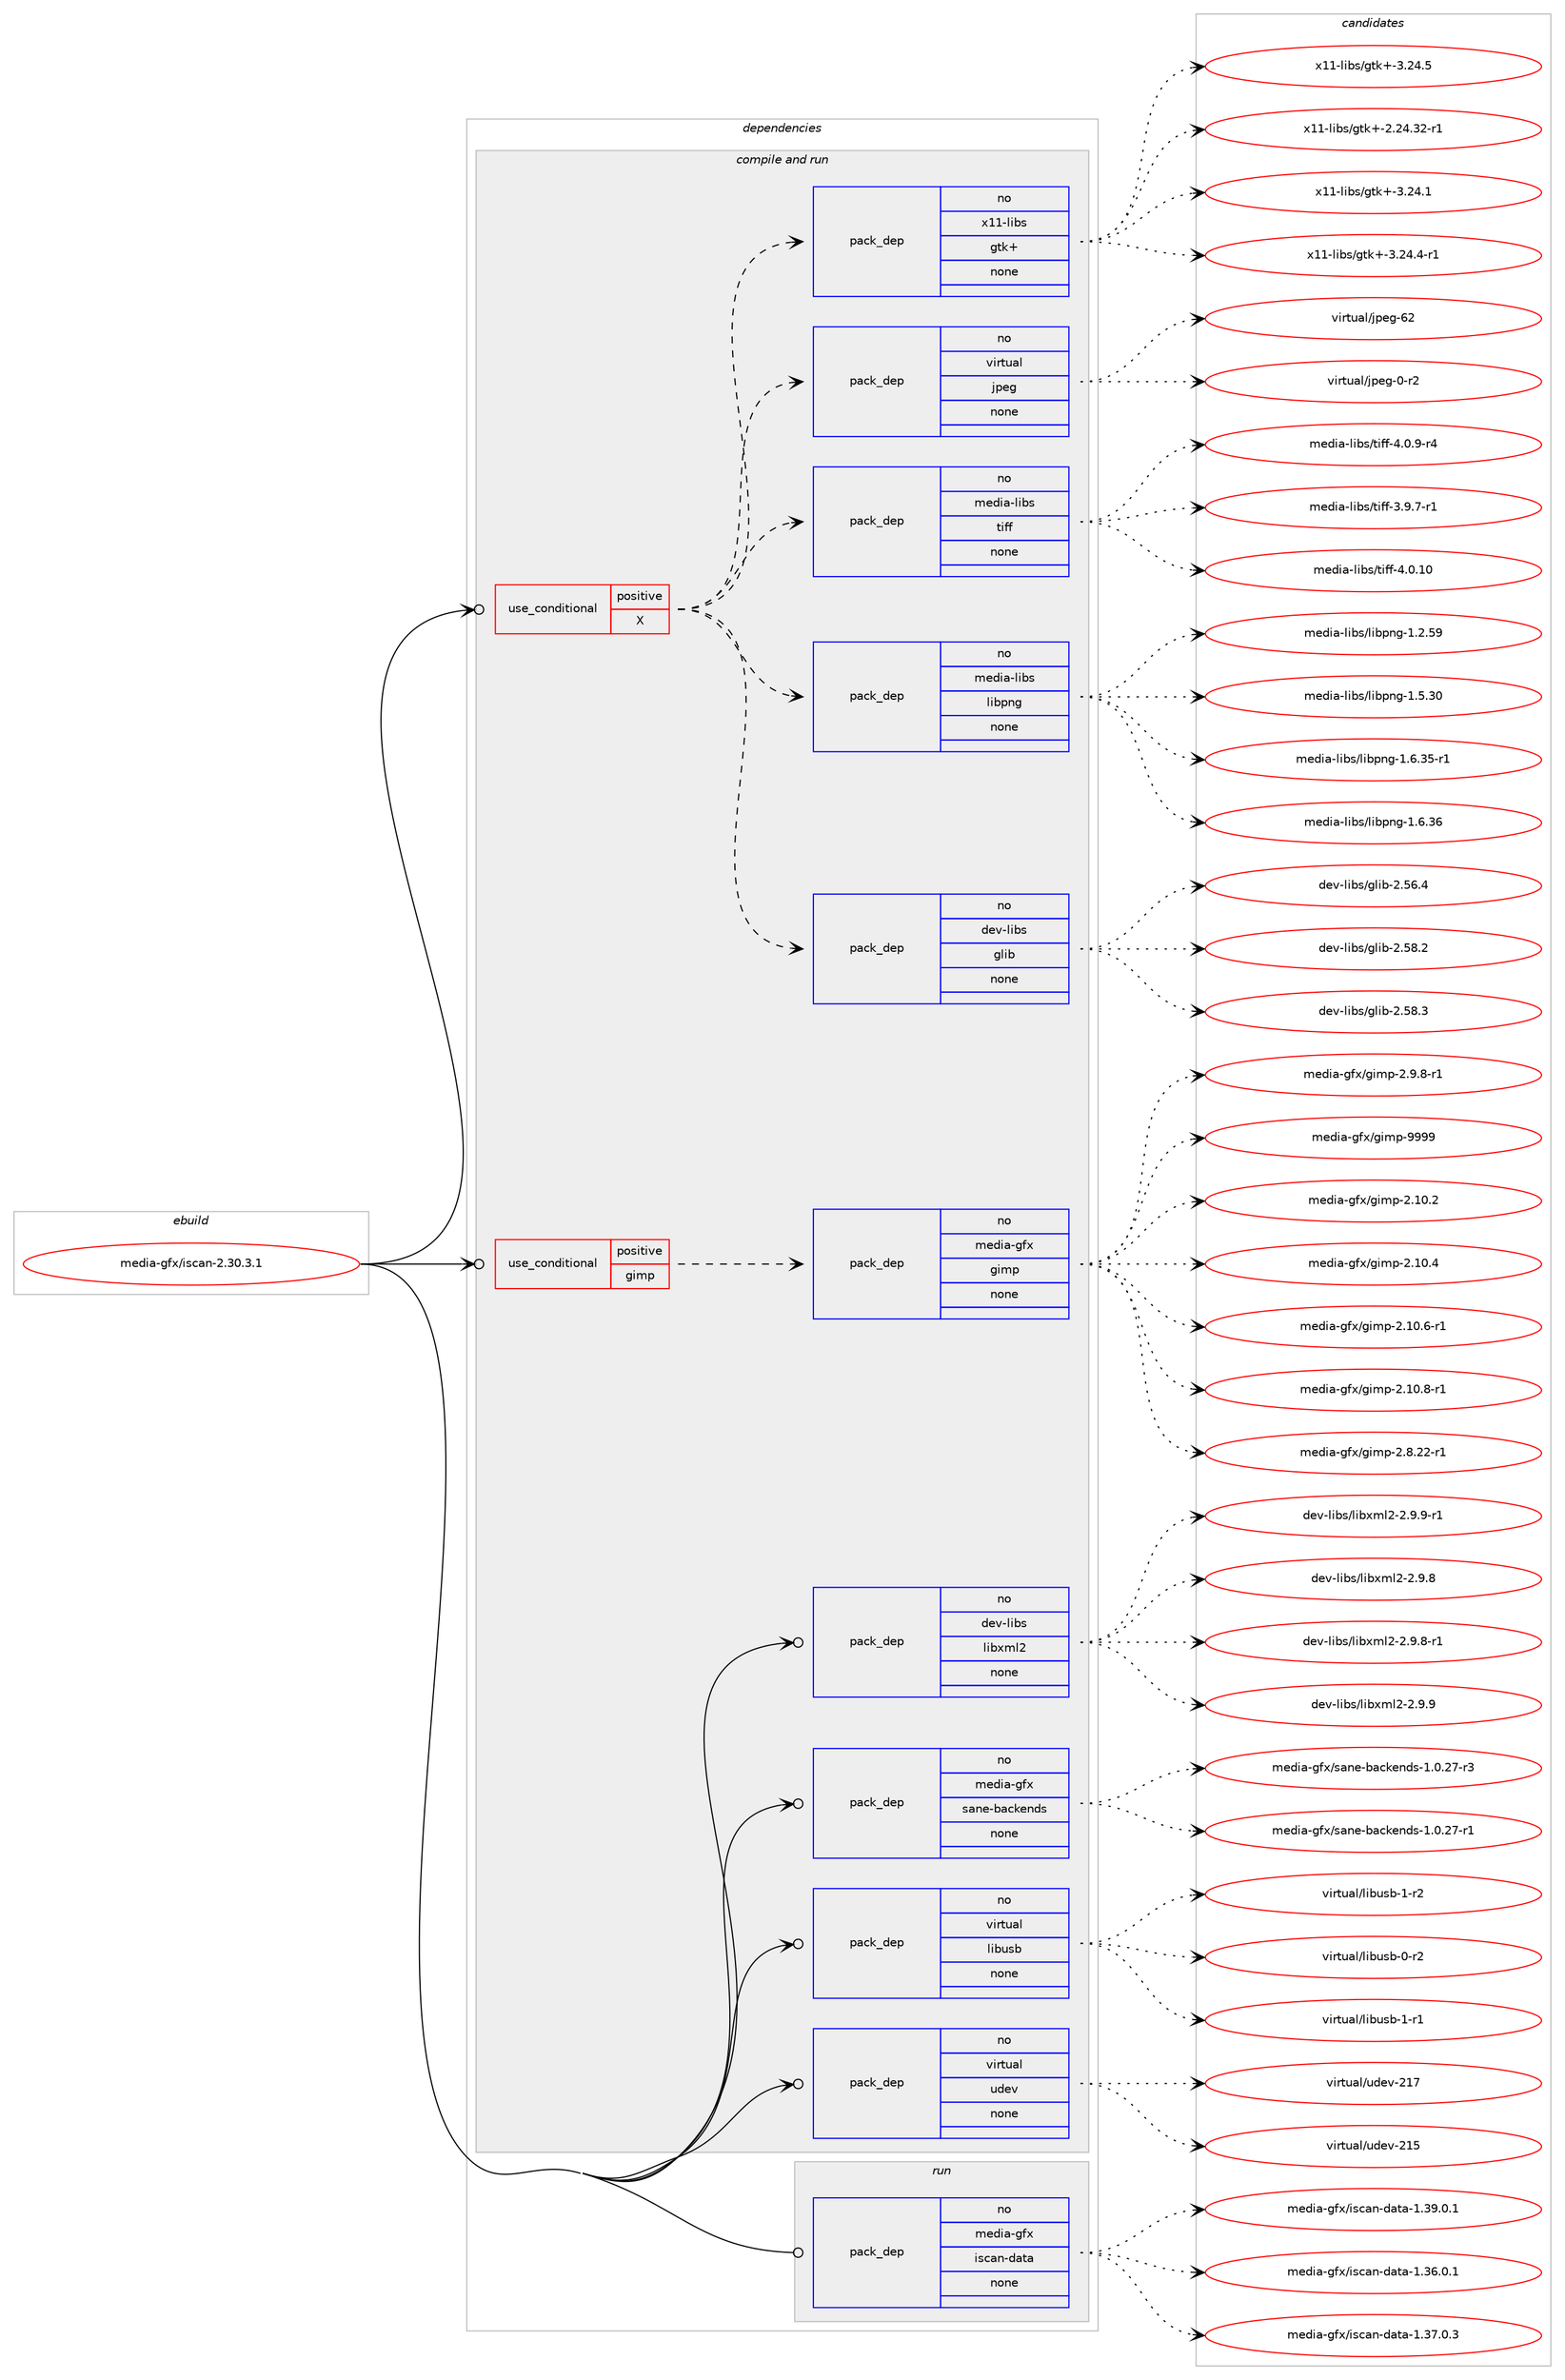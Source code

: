 digraph prolog {

# *************
# Graph options
# *************

newrank=true;
concentrate=true;
compound=true;
graph [rankdir=LR,fontname=Helvetica,fontsize=10,ranksep=1.5];#, ranksep=2.5, nodesep=0.2];
edge  [arrowhead=vee];
node  [fontname=Helvetica,fontsize=10];

# **********
# The ebuild
# **********

subgraph cluster_leftcol {
color=gray;
rank=same;
label=<<i>ebuild</i>>;
id [label="media-gfx/iscan-2.30.3.1", color=red, width=4, href="../media-gfx/iscan-2.30.3.1.svg"];
}

# ****************
# The dependencies
# ****************

subgraph cluster_midcol {
color=gray;
label=<<i>dependencies</i>>;
subgraph cluster_compile {
fillcolor="#eeeeee";
style=filled;
label=<<i>compile</i>>;
}
subgraph cluster_compileandrun {
fillcolor="#eeeeee";
style=filled;
label=<<i>compile and run</i>>;
subgraph cond433081 {
dependency1606017 [label=<<TABLE BORDER="0" CELLBORDER="1" CELLSPACING="0" CELLPADDING="4"><TR><TD ROWSPAN="3" CELLPADDING="10">use_conditional</TD></TR><TR><TD>positive</TD></TR><TR><TD>X</TD></TR></TABLE>>, shape=none, color=red];
subgraph pack1147335 {
dependency1606018 [label=<<TABLE BORDER="0" CELLBORDER="1" CELLSPACING="0" CELLPADDING="4" WIDTH="220"><TR><TD ROWSPAN="6" CELLPADDING="30">pack_dep</TD></TR><TR><TD WIDTH="110">no</TD></TR><TR><TD>dev-libs</TD></TR><TR><TD>glib</TD></TR><TR><TD>none</TD></TR><TR><TD></TD></TR></TABLE>>, shape=none, color=blue];
}
dependency1606017:e -> dependency1606018:w [weight=20,style="dashed",arrowhead="vee"];
subgraph pack1147336 {
dependency1606019 [label=<<TABLE BORDER="0" CELLBORDER="1" CELLSPACING="0" CELLPADDING="4" WIDTH="220"><TR><TD ROWSPAN="6" CELLPADDING="30">pack_dep</TD></TR><TR><TD WIDTH="110">no</TD></TR><TR><TD>media-libs</TD></TR><TR><TD>libpng</TD></TR><TR><TD>none</TD></TR><TR><TD></TD></TR></TABLE>>, shape=none, color=blue];
}
dependency1606017:e -> dependency1606019:w [weight=20,style="dashed",arrowhead="vee"];
subgraph pack1147337 {
dependency1606020 [label=<<TABLE BORDER="0" CELLBORDER="1" CELLSPACING="0" CELLPADDING="4" WIDTH="220"><TR><TD ROWSPAN="6" CELLPADDING="30">pack_dep</TD></TR><TR><TD WIDTH="110">no</TD></TR><TR><TD>media-libs</TD></TR><TR><TD>tiff</TD></TR><TR><TD>none</TD></TR><TR><TD></TD></TR></TABLE>>, shape=none, color=blue];
}
dependency1606017:e -> dependency1606020:w [weight=20,style="dashed",arrowhead="vee"];
subgraph pack1147338 {
dependency1606021 [label=<<TABLE BORDER="0" CELLBORDER="1" CELLSPACING="0" CELLPADDING="4" WIDTH="220"><TR><TD ROWSPAN="6" CELLPADDING="30">pack_dep</TD></TR><TR><TD WIDTH="110">no</TD></TR><TR><TD>virtual</TD></TR><TR><TD>jpeg</TD></TR><TR><TD>none</TD></TR><TR><TD></TD></TR></TABLE>>, shape=none, color=blue];
}
dependency1606017:e -> dependency1606021:w [weight=20,style="dashed",arrowhead="vee"];
subgraph pack1147339 {
dependency1606022 [label=<<TABLE BORDER="0" CELLBORDER="1" CELLSPACING="0" CELLPADDING="4" WIDTH="220"><TR><TD ROWSPAN="6" CELLPADDING="30">pack_dep</TD></TR><TR><TD WIDTH="110">no</TD></TR><TR><TD>x11-libs</TD></TR><TR><TD>gtk+</TD></TR><TR><TD>none</TD></TR><TR><TD></TD></TR></TABLE>>, shape=none, color=blue];
}
dependency1606017:e -> dependency1606022:w [weight=20,style="dashed",arrowhead="vee"];
}
id:e -> dependency1606017:w [weight=20,style="solid",arrowhead="odotvee"];
subgraph cond433082 {
dependency1606023 [label=<<TABLE BORDER="0" CELLBORDER="1" CELLSPACING="0" CELLPADDING="4"><TR><TD ROWSPAN="3" CELLPADDING="10">use_conditional</TD></TR><TR><TD>positive</TD></TR><TR><TD>gimp</TD></TR></TABLE>>, shape=none, color=red];
subgraph pack1147340 {
dependency1606024 [label=<<TABLE BORDER="0" CELLBORDER="1" CELLSPACING="0" CELLPADDING="4" WIDTH="220"><TR><TD ROWSPAN="6" CELLPADDING="30">pack_dep</TD></TR><TR><TD WIDTH="110">no</TD></TR><TR><TD>media-gfx</TD></TR><TR><TD>gimp</TD></TR><TR><TD>none</TD></TR><TR><TD></TD></TR></TABLE>>, shape=none, color=blue];
}
dependency1606023:e -> dependency1606024:w [weight=20,style="dashed",arrowhead="vee"];
}
id:e -> dependency1606023:w [weight=20,style="solid",arrowhead="odotvee"];
subgraph pack1147341 {
dependency1606025 [label=<<TABLE BORDER="0" CELLBORDER="1" CELLSPACING="0" CELLPADDING="4" WIDTH="220"><TR><TD ROWSPAN="6" CELLPADDING="30">pack_dep</TD></TR><TR><TD WIDTH="110">no</TD></TR><TR><TD>dev-libs</TD></TR><TR><TD>libxml2</TD></TR><TR><TD>none</TD></TR><TR><TD></TD></TR></TABLE>>, shape=none, color=blue];
}
id:e -> dependency1606025:w [weight=20,style="solid",arrowhead="odotvee"];
subgraph pack1147342 {
dependency1606026 [label=<<TABLE BORDER="0" CELLBORDER="1" CELLSPACING="0" CELLPADDING="4" WIDTH="220"><TR><TD ROWSPAN="6" CELLPADDING="30">pack_dep</TD></TR><TR><TD WIDTH="110">no</TD></TR><TR><TD>media-gfx</TD></TR><TR><TD>sane-backends</TD></TR><TR><TD>none</TD></TR><TR><TD></TD></TR></TABLE>>, shape=none, color=blue];
}
id:e -> dependency1606026:w [weight=20,style="solid",arrowhead="odotvee"];
subgraph pack1147343 {
dependency1606027 [label=<<TABLE BORDER="0" CELLBORDER="1" CELLSPACING="0" CELLPADDING="4" WIDTH="220"><TR><TD ROWSPAN="6" CELLPADDING="30">pack_dep</TD></TR><TR><TD WIDTH="110">no</TD></TR><TR><TD>virtual</TD></TR><TR><TD>libusb</TD></TR><TR><TD>none</TD></TR><TR><TD></TD></TR></TABLE>>, shape=none, color=blue];
}
id:e -> dependency1606027:w [weight=20,style="solid",arrowhead="odotvee"];
subgraph pack1147344 {
dependency1606028 [label=<<TABLE BORDER="0" CELLBORDER="1" CELLSPACING="0" CELLPADDING="4" WIDTH="220"><TR><TD ROWSPAN="6" CELLPADDING="30">pack_dep</TD></TR><TR><TD WIDTH="110">no</TD></TR><TR><TD>virtual</TD></TR><TR><TD>udev</TD></TR><TR><TD>none</TD></TR><TR><TD></TD></TR></TABLE>>, shape=none, color=blue];
}
id:e -> dependency1606028:w [weight=20,style="solid",arrowhead="odotvee"];
}
subgraph cluster_run {
fillcolor="#eeeeee";
style=filled;
label=<<i>run</i>>;
subgraph pack1147345 {
dependency1606029 [label=<<TABLE BORDER="0" CELLBORDER="1" CELLSPACING="0" CELLPADDING="4" WIDTH="220"><TR><TD ROWSPAN="6" CELLPADDING="30">pack_dep</TD></TR><TR><TD WIDTH="110">no</TD></TR><TR><TD>media-gfx</TD></TR><TR><TD>iscan-data</TD></TR><TR><TD>none</TD></TR><TR><TD></TD></TR></TABLE>>, shape=none, color=blue];
}
id:e -> dependency1606029:w [weight=20,style="solid",arrowhead="odot"];
}
}

# **************
# The candidates
# **************

subgraph cluster_choices {
rank=same;
color=gray;
label=<<i>candidates</i>>;

subgraph choice1147335 {
color=black;
nodesep=1;
choice1001011184510810598115471031081059845504653544652 [label="dev-libs/glib-2.56.4", color=red, width=4,href="../dev-libs/glib-2.56.4.svg"];
choice1001011184510810598115471031081059845504653564650 [label="dev-libs/glib-2.58.2", color=red, width=4,href="../dev-libs/glib-2.58.2.svg"];
choice1001011184510810598115471031081059845504653564651 [label="dev-libs/glib-2.58.3", color=red, width=4,href="../dev-libs/glib-2.58.3.svg"];
dependency1606018:e -> choice1001011184510810598115471031081059845504653544652:w [style=dotted,weight="100"];
dependency1606018:e -> choice1001011184510810598115471031081059845504653564650:w [style=dotted,weight="100"];
dependency1606018:e -> choice1001011184510810598115471031081059845504653564651:w [style=dotted,weight="100"];
}
subgraph choice1147336 {
color=black;
nodesep=1;
choice109101100105974510810598115471081059811211010345494650465357 [label="media-libs/libpng-1.2.59", color=red, width=4,href="../media-libs/libpng-1.2.59.svg"];
choice109101100105974510810598115471081059811211010345494653465148 [label="media-libs/libpng-1.5.30", color=red, width=4,href="../media-libs/libpng-1.5.30.svg"];
choice1091011001059745108105981154710810598112110103454946544651534511449 [label="media-libs/libpng-1.6.35-r1", color=red, width=4,href="../media-libs/libpng-1.6.35-r1.svg"];
choice109101100105974510810598115471081059811211010345494654465154 [label="media-libs/libpng-1.6.36", color=red, width=4,href="../media-libs/libpng-1.6.36.svg"];
dependency1606019:e -> choice109101100105974510810598115471081059811211010345494650465357:w [style=dotted,weight="100"];
dependency1606019:e -> choice109101100105974510810598115471081059811211010345494653465148:w [style=dotted,weight="100"];
dependency1606019:e -> choice1091011001059745108105981154710810598112110103454946544651534511449:w [style=dotted,weight="100"];
dependency1606019:e -> choice109101100105974510810598115471081059811211010345494654465154:w [style=dotted,weight="100"];
}
subgraph choice1147337 {
color=black;
nodesep=1;
choice109101100105974510810598115471161051021024551465746554511449 [label="media-libs/tiff-3.9.7-r1", color=red, width=4,href="../media-libs/tiff-3.9.7-r1.svg"];
choice1091011001059745108105981154711610510210245524648464948 [label="media-libs/tiff-4.0.10", color=red, width=4,href="../media-libs/tiff-4.0.10.svg"];
choice109101100105974510810598115471161051021024552464846574511452 [label="media-libs/tiff-4.0.9-r4", color=red, width=4,href="../media-libs/tiff-4.0.9-r4.svg"];
dependency1606020:e -> choice109101100105974510810598115471161051021024551465746554511449:w [style=dotted,weight="100"];
dependency1606020:e -> choice1091011001059745108105981154711610510210245524648464948:w [style=dotted,weight="100"];
dependency1606020:e -> choice109101100105974510810598115471161051021024552464846574511452:w [style=dotted,weight="100"];
}
subgraph choice1147338 {
color=black;
nodesep=1;
choice118105114116117971084710611210110345484511450 [label="virtual/jpeg-0-r2", color=red, width=4,href="../virtual/jpeg-0-r2.svg"];
choice1181051141161179710847106112101103455450 [label="virtual/jpeg-62", color=red, width=4,href="../virtual/jpeg-62.svg"];
dependency1606021:e -> choice118105114116117971084710611210110345484511450:w [style=dotted,weight="100"];
dependency1606021:e -> choice1181051141161179710847106112101103455450:w [style=dotted,weight="100"];
}
subgraph choice1147339 {
color=black;
nodesep=1;
choice12049494510810598115471031161074345504650524651504511449 [label="x11-libs/gtk+-2.24.32-r1", color=red, width=4,href="../x11-libs/gtk+-2.24.32-r1.svg"];
choice12049494510810598115471031161074345514650524649 [label="x11-libs/gtk+-3.24.1", color=red, width=4,href="../x11-libs/gtk+-3.24.1.svg"];
choice120494945108105981154710311610743455146505246524511449 [label="x11-libs/gtk+-3.24.4-r1", color=red, width=4,href="../x11-libs/gtk+-3.24.4-r1.svg"];
choice12049494510810598115471031161074345514650524653 [label="x11-libs/gtk+-3.24.5", color=red, width=4,href="../x11-libs/gtk+-3.24.5.svg"];
dependency1606022:e -> choice12049494510810598115471031161074345504650524651504511449:w [style=dotted,weight="100"];
dependency1606022:e -> choice12049494510810598115471031161074345514650524649:w [style=dotted,weight="100"];
dependency1606022:e -> choice120494945108105981154710311610743455146505246524511449:w [style=dotted,weight="100"];
dependency1606022:e -> choice12049494510810598115471031161074345514650524653:w [style=dotted,weight="100"];
}
subgraph choice1147340 {
color=black;
nodesep=1;
choice10910110010597451031021204710310510911245504649484650 [label="media-gfx/gimp-2.10.2", color=red, width=4,href="../media-gfx/gimp-2.10.2.svg"];
choice10910110010597451031021204710310510911245504649484652 [label="media-gfx/gimp-2.10.4", color=red, width=4,href="../media-gfx/gimp-2.10.4.svg"];
choice109101100105974510310212047103105109112455046494846544511449 [label="media-gfx/gimp-2.10.6-r1", color=red, width=4,href="../media-gfx/gimp-2.10.6-r1.svg"];
choice109101100105974510310212047103105109112455046494846564511449 [label="media-gfx/gimp-2.10.8-r1", color=red, width=4,href="../media-gfx/gimp-2.10.8-r1.svg"];
choice109101100105974510310212047103105109112455046564650504511449 [label="media-gfx/gimp-2.8.22-r1", color=red, width=4,href="../media-gfx/gimp-2.8.22-r1.svg"];
choice1091011001059745103102120471031051091124550465746564511449 [label="media-gfx/gimp-2.9.8-r1", color=red, width=4,href="../media-gfx/gimp-2.9.8-r1.svg"];
choice1091011001059745103102120471031051091124557575757 [label="media-gfx/gimp-9999", color=red, width=4,href="../media-gfx/gimp-9999.svg"];
dependency1606024:e -> choice10910110010597451031021204710310510911245504649484650:w [style=dotted,weight="100"];
dependency1606024:e -> choice10910110010597451031021204710310510911245504649484652:w [style=dotted,weight="100"];
dependency1606024:e -> choice109101100105974510310212047103105109112455046494846544511449:w [style=dotted,weight="100"];
dependency1606024:e -> choice109101100105974510310212047103105109112455046494846564511449:w [style=dotted,weight="100"];
dependency1606024:e -> choice109101100105974510310212047103105109112455046564650504511449:w [style=dotted,weight="100"];
dependency1606024:e -> choice1091011001059745103102120471031051091124550465746564511449:w [style=dotted,weight="100"];
dependency1606024:e -> choice1091011001059745103102120471031051091124557575757:w [style=dotted,weight="100"];
}
subgraph choice1147341 {
color=black;
nodesep=1;
choice1001011184510810598115471081059812010910850455046574656 [label="dev-libs/libxml2-2.9.8", color=red, width=4,href="../dev-libs/libxml2-2.9.8.svg"];
choice10010111845108105981154710810598120109108504550465746564511449 [label="dev-libs/libxml2-2.9.8-r1", color=red, width=4,href="../dev-libs/libxml2-2.9.8-r1.svg"];
choice1001011184510810598115471081059812010910850455046574657 [label="dev-libs/libxml2-2.9.9", color=red, width=4,href="../dev-libs/libxml2-2.9.9.svg"];
choice10010111845108105981154710810598120109108504550465746574511449 [label="dev-libs/libxml2-2.9.9-r1", color=red, width=4,href="../dev-libs/libxml2-2.9.9-r1.svg"];
dependency1606025:e -> choice1001011184510810598115471081059812010910850455046574656:w [style=dotted,weight="100"];
dependency1606025:e -> choice10010111845108105981154710810598120109108504550465746564511449:w [style=dotted,weight="100"];
dependency1606025:e -> choice1001011184510810598115471081059812010910850455046574657:w [style=dotted,weight="100"];
dependency1606025:e -> choice10010111845108105981154710810598120109108504550465746574511449:w [style=dotted,weight="100"];
}
subgraph choice1147342 {
color=black;
nodesep=1;
choice1091011001059745103102120471159711010145989799107101110100115454946484650554511449 [label="media-gfx/sane-backends-1.0.27-r1", color=red, width=4,href="../media-gfx/sane-backends-1.0.27-r1.svg"];
choice1091011001059745103102120471159711010145989799107101110100115454946484650554511451 [label="media-gfx/sane-backends-1.0.27-r3", color=red, width=4,href="../media-gfx/sane-backends-1.0.27-r3.svg"];
dependency1606026:e -> choice1091011001059745103102120471159711010145989799107101110100115454946484650554511449:w [style=dotted,weight="100"];
dependency1606026:e -> choice1091011001059745103102120471159711010145989799107101110100115454946484650554511451:w [style=dotted,weight="100"];
}
subgraph choice1147343 {
color=black;
nodesep=1;
choice1181051141161179710847108105981171159845484511450 [label="virtual/libusb-0-r2", color=red, width=4,href="../virtual/libusb-0-r2.svg"];
choice1181051141161179710847108105981171159845494511449 [label="virtual/libusb-1-r1", color=red, width=4,href="../virtual/libusb-1-r1.svg"];
choice1181051141161179710847108105981171159845494511450 [label="virtual/libusb-1-r2", color=red, width=4,href="../virtual/libusb-1-r2.svg"];
dependency1606027:e -> choice1181051141161179710847108105981171159845484511450:w [style=dotted,weight="100"];
dependency1606027:e -> choice1181051141161179710847108105981171159845494511449:w [style=dotted,weight="100"];
dependency1606027:e -> choice1181051141161179710847108105981171159845494511450:w [style=dotted,weight="100"];
}
subgraph choice1147344 {
color=black;
nodesep=1;
choice118105114116117971084711710010111845504953 [label="virtual/udev-215", color=red, width=4,href="../virtual/udev-215.svg"];
choice118105114116117971084711710010111845504955 [label="virtual/udev-217", color=red, width=4,href="../virtual/udev-217.svg"];
dependency1606028:e -> choice118105114116117971084711710010111845504953:w [style=dotted,weight="100"];
dependency1606028:e -> choice118105114116117971084711710010111845504955:w [style=dotted,weight="100"];
}
subgraph choice1147345 {
color=black;
nodesep=1;
choice1091011001059745103102120471051159997110451009711697454946515446484649 [label="media-gfx/iscan-data-1.36.0.1", color=red, width=4,href="../media-gfx/iscan-data-1.36.0.1.svg"];
choice1091011001059745103102120471051159997110451009711697454946515546484651 [label="media-gfx/iscan-data-1.37.0.3", color=red, width=4,href="../media-gfx/iscan-data-1.37.0.3.svg"];
choice1091011001059745103102120471051159997110451009711697454946515746484649 [label="media-gfx/iscan-data-1.39.0.1", color=red, width=4,href="../media-gfx/iscan-data-1.39.0.1.svg"];
dependency1606029:e -> choice1091011001059745103102120471051159997110451009711697454946515446484649:w [style=dotted,weight="100"];
dependency1606029:e -> choice1091011001059745103102120471051159997110451009711697454946515546484651:w [style=dotted,weight="100"];
dependency1606029:e -> choice1091011001059745103102120471051159997110451009711697454946515746484649:w [style=dotted,weight="100"];
}
}

}
